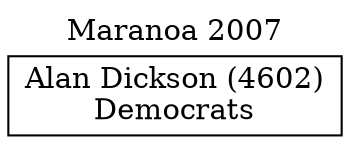 // House preference flow
digraph "Alan Dickson (4602)_Maranoa_2007" {
	graph [label="Maranoa 2007" labelloc=t mclimit=10]
	node [shape=box]
	"Alan Dickson (4602)" [label="Alan Dickson (4602)
Democrats"]
}
